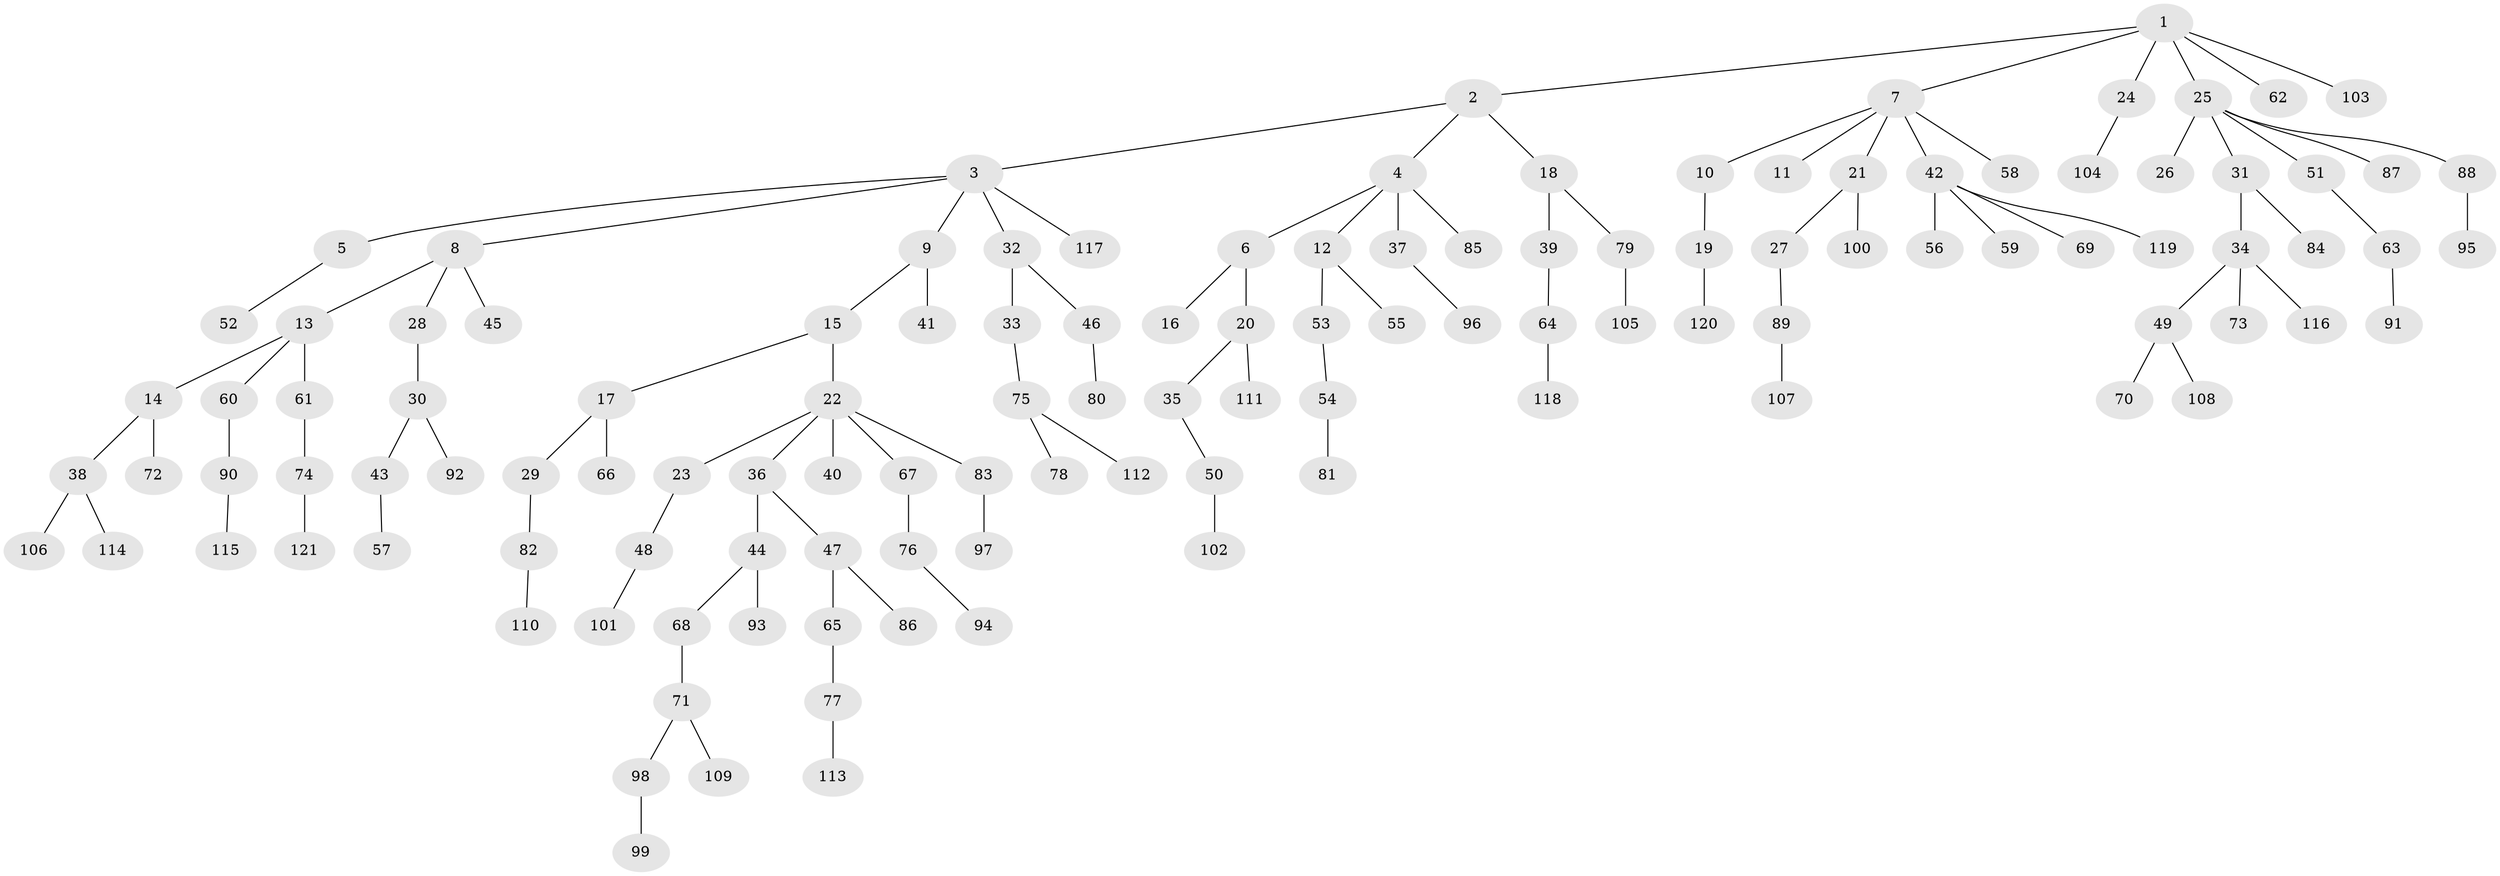 // coarse degree distribution, {8: 0.012195121951219513, 5: 0.036585365853658534, 4: 0.036585365853658534, 1: 0.5487804878048781, 2: 0.24390243902439024, 9: 0.012195121951219513, 6: 0.024390243902439025, 3: 0.08536585365853659}
// Generated by graph-tools (version 1.1) at 2025/52/02/27/25 19:52:12]
// undirected, 121 vertices, 120 edges
graph export_dot {
graph [start="1"]
  node [color=gray90,style=filled];
  1;
  2;
  3;
  4;
  5;
  6;
  7;
  8;
  9;
  10;
  11;
  12;
  13;
  14;
  15;
  16;
  17;
  18;
  19;
  20;
  21;
  22;
  23;
  24;
  25;
  26;
  27;
  28;
  29;
  30;
  31;
  32;
  33;
  34;
  35;
  36;
  37;
  38;
  39;
  40;
  41;
  42;
  43;
  44;
  45;
  46;
  47;
  48;
  49;
  50;
  51;
  52;
  53;
  54;
  55;
  56;
  57;
  58;
  59;
  60;
  61;
  62;
  63;
  64;
  65;
  66;
  67;
  68;
  69;
  70;
  71;
  72;
  73;
  74;
  75;
  76;
  77;
  78;
  79;
  80;
  81;
  82;
  83;
  84;
  85;
  86;
  87;
  88;
  89;
  90;
  91;
  92;
  93;
  94;
  95;
  96;
  97;
  98;
  99;
  100;
  101;
  102;
  103;
  104;
  105;
  106;
  107;
  108;
  109;
  110;
  111;
  112;
  113;
  114;
  115;
  116;
  117;
  118;
  119;
  120;
  121;
  1 -- 2;
  1 -- 7;
  1 -- 24;
  1 -- 25;
  1 -- 62;
  1 -- 103;
  2 -- 3;
  2 -- 4;
  2 -- 18;
  3 -- 5;
  3 -- 8;
  3 -- 9;
  3 -- 32;
  3 -- 117;
  4 -- 6;
  4 -- 12;
  4 -- 37;
  4 -- 85;
  5 -- 52;
  6 -- 16;
  6 -- 20;
  7 -- 10;
  7 -- 11;
  7 -- 21;
  7 -- 42;
  7 -- 58;
  8 -- 13;
  8 -- 28;
  8 -- 45;
  9 -- 15;
  9 -- 41;
  10 -- 19;
  12 -- 53;
  12 -- 55;
  13 -- 14;
  13 -- 60;
  13 -- 61;
  14 -- 38;
  14 -- 72;
  15 -- 17;
  15 -- 22;
  17 -- 29;
  17 -- 66;
  18 -- 39;
  18 -- 79;
  19 -- 120;
  20 -- 35;
  20 -- 111;
  21 -- 27;
  21 -- 100;
  22 -- 23;
  22 -- 36;
  22 -- 40;
  22 -- 67;
  22 -- 83;
  23 -- 48;
  24 -- 104;
  25 -- 26;
  25 -- 31;
  25 -- 51;
  25 -- 87;
  25 -- 88;
  27 -- 89;
  28 -- 30;
  29 -- 82;
  30 -- 43;
  30 -- 92;
  31 -- 34;
  31 -- 84;
  32 -- 33;
  32 -- 46;
  33 -- 75;
  34 -- 49;
  34 -- 73;
  34 -- 116;
  35 -- 50;
  36 -- 44;
  36 -- 47;
  37 -- 96;
  38 -- 106;
  38 -- 114;
  39 -- 64;
  42 -- 56;
  42 -- 59;
  42 -- 69;
  42 -- 119;
  43 -- 57;
  44 -- 68;
  44 -- 93;
  46 -- 80;
  47 -- 65;
  47 -- 86;
  48 -- 101;
  49 -- 70;
  49 -- 108;
  50 -- 102;
  51 -- 63;
  53 -- 54;
  54 -- 81;
  60 -- 90;
  61 -- 74;
  63 -- 91;
  64 -- 118;
  65 -- 77;
  67 -- 76;
  68 -- 71;
  71 -- 98;
  71 -- 109;
  74 -- 121;
  75 -- 78;
  75 -- 112;
  76 -- 94;
  77 -- 113;
  79 -- 105;
  82 -- 110;
  83 -- 97;
  88 -- 95;
  89 -- 107;
  90 -- 115;
  98 -- 99;
}
